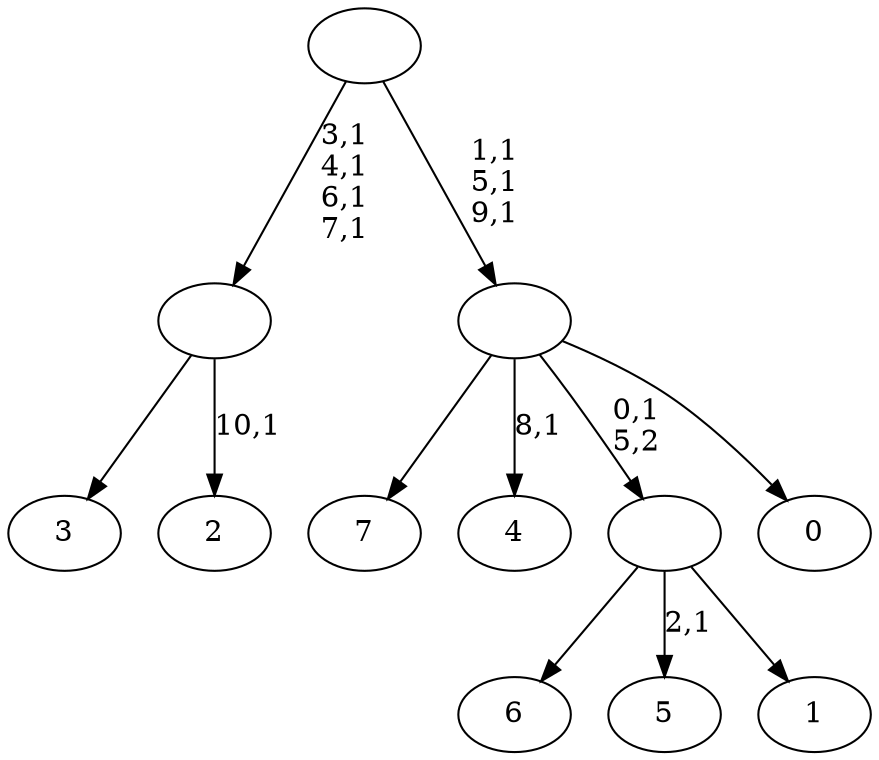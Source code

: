 digraph T {
	19 [label="7"]
	18 [label="6"]
	17 [label="5"]
	15 [label="4"]
	13 [label="3"]
	12 [label="2"]
	10 [label=""]
	6 [label="1"]
	5 [label=""]
	4 [label="0"]
	3 [label=""]
	0 [label=""]
	10 -> 12 [label="10,1"]
	10 -> 13 [label=""]
	5 -> 17 [label="2,1"]
	5 -> 18 [label=""]
	5 -> 6 [label=""]
	3 -> 15 [label="8,1"]
	3 -> 19 [label=""]
	3 -> 5 [label="0,1\n5,2"]
	3 -> 4 [label=""]
	0 -> 3 [label="1,1\n5,1\n9,1"]
	0 -> 10 [label="3,1\n4,1\n6,1\n7,1"]
}
